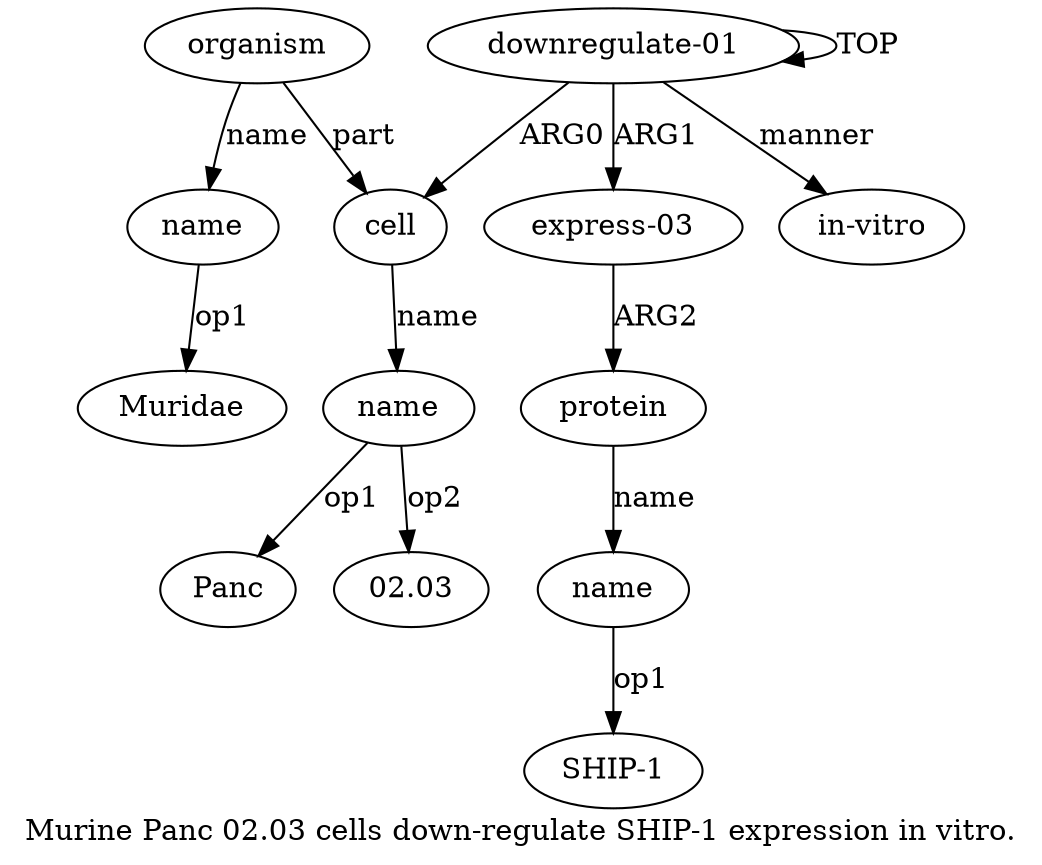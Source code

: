 digraph  {
	graph [label="Murine Panc 02.03 cells down-regulate SHIP-1 expression in vitro."];
	node [label="\N"];
	"a4 Muridae"	 [color=black,
		gold_ind=-1,
		gold_label=Muridae,
		label=Muridae,
		test_ind=-1,
		test_label=Muridae];
	"a2 Panc"	 [color=black,
		gold_ind=-1,
		gold_label=Panc,
		label=Panc,
		test_ind=-1,
		test_label=Panc];
	"a2 02.03"	 [color=black,
		gold_ind=-1,
		gold_label=02.03,
		label=02.03,
		test_ind=-1,
		test_label=02.03];
	"a7 SHIP-1"	 [color=black,
		gold_ind=-1,
		gold_label="SHIP-1",
		label="SHIP-1",
		test_ind=-1,
		test_label="SHIP-1"];
	a1	 [color=black,
		gold_ind=1,
		gold_label=cell,
		label=cell,
		test_ind=1,
		test_label=cell];
	a2	 [color=black,
		gold_ind=2,
		gold_label=name,
		label=name,
		test_ind=2,
		test_label=name];
	a1 -> a2 [key=0,
	color=black,
	gold_label=name,
	label=name,
	test_label=name];
a0 [color=black,
	gold_ind=0,
	gold_label="downregulate-01",
	label="downregulate-01",
	test_ind=0,
	test_label="downregulate-01"];
a0 -> a1 [key=0,
color=black,
gold_label=ARG0,
label=ARG0,
test_label=ARG0];
a0 -> a0 [key=0,
color=black,
gold_label=TOP,
label=TOP,
test_label=TOP];
a5 [color=black,
gold_ind=5,
gold_label="express-03",
label="express-03",
test_ind=5,
test_label="express-03"];
a0 -> a5 [key=0,
color=black,
gold_label=ARG1,
label=ARG1,
test_label=ARG1];
a8 [color=black,
gold_ind=8,
gold_label="in-vitro",
label="in-vitro",
test_ind=8,
test_label="in-vitro"];
a0 -> a8 [key=0,
color=black,
gold_label=manner,
label=manner,
test_label=manner];
a3 [color=black,
gold_ind=3,
gold_label=organism,
label=organism,
test_ind=3,
test_label=organism];
a3 -> a1 [key=0,
color=black,
gold_label=part,
label=part,
test_label=part];
a4 [color=black,
gold_ind=4,
gold_label=name,
label=name,
test_ind=4,
test_label=name];
a3 -> a4 [key=0,
color=black,
gold_label=name,
label=name,
test_label=name];
a2 -> "a2 Panc" [key=0,
color=black,
gold_label=op1,
label=op1,
test_label=op1];
a2 -> "a2 02.03" [key=0,
color=black,
gold_label=op2,
label=op2,
test_label=op2];
a6 [color=black,
gold_ind=6,
gold_label=protein,
label=protein,
test_ind=6,
test_label=protein];
a5 -> a6 [key=0,
color=black,
gold_label=ARG2,
label=ARG2,
test_label=ARG2];
a4 -> "a4 Muridae" [key=0,
color=black,
gold_label=op1,
label=op1,
test_label=op1];
a7 [color=black,
gold_ind=7,
gold_label=name,
label=name,
test_ind=7,
test_label=name];
a7 -> "a7 SHIP-1" [key=0,
color=black,
gold_label=op1,
label=op1,
test_label=op1];
a6 -> a7 [key=0,
color=black,
gold_label=name,
label=name,
test_label=name];
}
